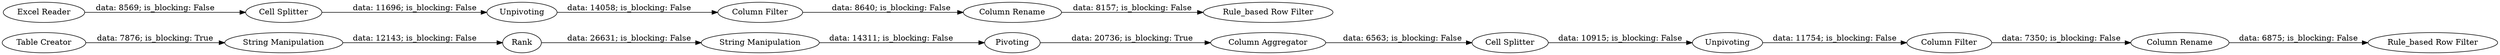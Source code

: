 digraph {
	"9053388266364121780_10" [label=Rank]
	"9053388266364121780_12" [label="Rule_based Row Filter"]
	"9053388266364121780_9" [label="String Manipulation"]
	"9053388266364121780_3" [label="String Manipulation"]
	"9053388266364121780_13" [label="Column Filter"]
	"9053388266364121780_15" [label="Excel Reader"]
	"9053388266364121780_16" [label="Column Filter"]
	"9053388266364121780_20" [label="Rule_based Row Filter"]
	"9053388266364121780_6" [label=Unpivoting]
	"9053388266364121780_2" [label=Pivoting]
	"9053388266364121780_14" [label="Column Rename"]
	"9053388266364121780_1" [label="Table Creator"]
	"9053388266364121780_21" [label="Cell Splitter"]
	"9053388266364121780_18" [label="Column Rename"]
	"9053388266364121780_17" [label=Unpivoting]
	"9053388266364121780_4" [label="Column Aggregator"]
	"9053388266364121780_5" [label="Cell Splitter"]
	"9053388266364121780_14" -> "9053388266364121780_12" [label="data: 6875; is_blocking: False"]
	"9053388266364121780_3" -> "9053388266364121780_2" [label="data: 14311; is_blocking: False"]
	"9053388266364121780_18" -> "9053388266364121780_20" [label="data: 8157; is_blocking: False"]
	"9053388266364121780_1" -> "9053388266364121780_9" [label="data: 7876; is_blocking: True"]
	"9053388266364121780_16" -> "9053388266364121780_18" [label="data: 8640; is_blocking: False"]
	"9053388266364121780_5" -> "9053388266364121780_6" [label="data: 10915; is_blocking: False"]
	"9053388266364121780_17" -> "9053388266364121780_16" [label="data: 14058; is_blocking: False"]
	"9053388266364121780_4" -> "9053388266364121780_5" [label="data: 6563; is_blocking: False"]
	"9053388266364121780_10" -> "9053388266364121780_3" [label="data: 26631; is_blocking: False"]
	"9053388266364121780_6" -> "9053388266364121780_13" [label="data: 11754; is_blocking: False"]
	"9053388266364121780_15" -> "9053388266364121780_21" [label="data: 8569; is_blocking: False"]
	"9053388266364121780_21" -> "9053388266364121780_17" [label="data: 11696; is_blocking: False"]
	"9053388266364121780_9" -> "9053388266364121780_10" [label="data: 12143; is_blocking: False"]
	"9053388266364121780_13" -> "9053388266364121780_14" [label="data: 7350; is_blocking: False"]
	"9053388266364121780_2" -> "9053388266364121780_4" [label="data: 20736; is_blocking: True"]
	rankdir=LR
}
